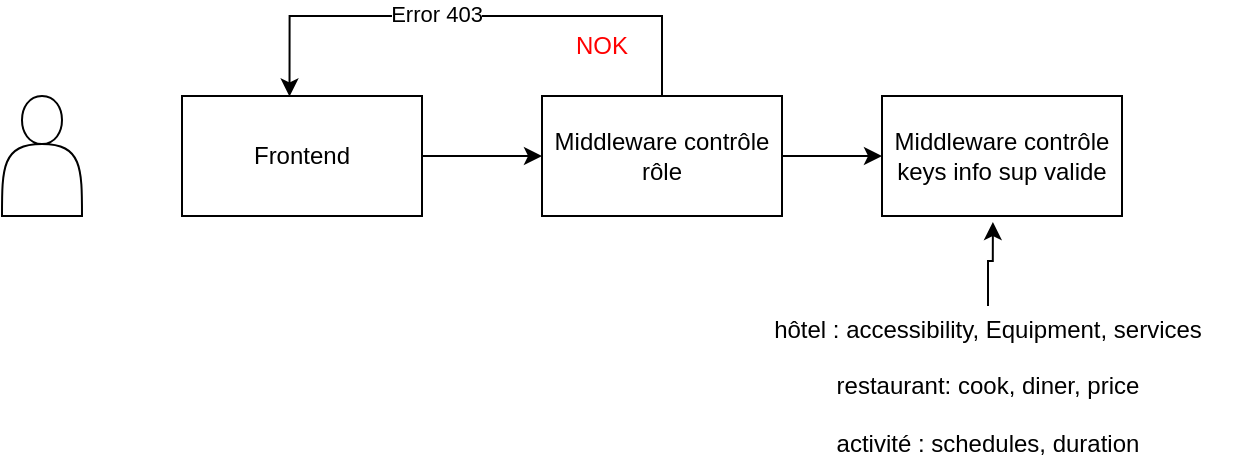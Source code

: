 <mxfile version="24.6.4" type="device">
  <diagram name="Page-1" id="YY3lo63RkC8oFY1JT1Ge">
    <mxGraphModel dx="1050" dy="621" grid="1" gridSize="10" guides="1" tooltips="1" connect="1" arrows="1" fold="1" page="1" pageScale="1" pageWidth="827" pageHeight="1169" math="0" shadow="0">
      <root>
        <mxCell id="0" />
        <mxCell id="1" parent="0" />
        <mxCell id="6yqakplnWn1b4gOPNGDF-5" style="edgeStyle=orthogonalEdgeStyle;rounded=0;orthogonalLoop=1;jettySize=auto;html=1;entryX=0;entryY=0.5;entryDx=0;entryDy=0;" parent="1" source="6yqakplnWn1b4gOPNGDF-1" target="6yqakplnWn1b4gOPNGDF-3" edge="1">
          <mxGeometry relative="1" as="geometry" />
        </mxCell>
        <mxCell id="6yqakplnWn1b4gOPNGDF-1" value="Frontend" style="rounded=0;whiteSpace=wrap;html=1;" parent="1" vertex="1">
          <mxGeometry x="120" y="400" width="120" height="60" as="geometry" />
        </mxCell>
        <mxCell id="6yqakplnWn1b4gOPNGDF-2" value="" style="shape=actor;whiteSpace=wrap;html=1;" parent="1" vertex="1">
          <mxGeometry x="30" y="400" width="40" height="60" as="geometry" />
        </mxCell>
        <mxCell id="6yqakplnWn1b4gOPNGDF-10" style="edgeStyle=orthogonalEdgeStyle;rounded=0;orthogonalLoop=1;jettySize=auto;html=1;" parent="1" source="6yqakplnWn1b4gOPNGDF-3" target="6yqakplnWn1b4gOPNGDF-9" edge="1">
          <mxGeometry relative="1" as="geometry" />
        </mxCell>
        <mxCell id="6yqakplnWn1b4gOPNGDF-3" value="Middleware contrôle rôle" style="rounded=0;whiteSpace=wrap;html=1;" parent="1" vertex="1">
          <mxGeometry x="300" y="400" width="120" height="60" as="geometry" />
        </mxCell>
        <mxCell id="6yqakplnWn1b4gOPNGDF-6" style="edgeStyle=orthogonalEdgeStyle;rounded=0;orthogonalLoop=1;jettySize=auto;html=1;entryX=0.448;entryY=0.004;entryDx=0;entryDy=0;entryPerimeter=0;" parent="1" source="6yqakplnWn1b4gOPNGDF-3" target="6yqakplnWn1b4gOPNGDF-1" edge="1">
          <mxGeometry relative="1" as="geometry">
            <Array as="points">
              <mxPoint x="360" y="360" />
              <mxPoint x="174" y="360" />
            </Array>
          </mxGeometry>
        </mxCell>
        <mxCell id="6yqakplnWn1b4gOPNGDF-8" value="Error 403" style="edgeLabel;html=1;align=center;verticalAlign=middle;resizable=0;points=[];" parent="6yqakplnWn1b4gOPNGDF-6" vertex="1" connectable="0">
          <mxGeometry x="0.15" y="-1" relative="1" as="geometry">
            <mxPoint as="offset" />
          </mxGeometry>
        </mxCell>
        <mxCell id="6yqakplnWn1b4gOPNGDF-7" value="NOK" style="text;html=1;align=center;verticalAlign=middle;whiteSpace=wrap;rounded=0;fontColor=#FF0000;" parent="1" vertex="1">
          <mxGeometry x="300" y="360" width="60" height="30" as="geometry" />
        </mxCell>
        <mxCell id="6yqakplnWn1b4gOPNGDF-9" value="Middleware contrôle keys info sup valide" style="rounded=0;whiteSpace=wrap;html=1;" parent="1" vertex="1">
          <mxGeometry x="470" y="400" width="120" height="60" as="geometry" />
        </mxCell>
        <mxCell id="6yqakplnWn1b4gOPNGDF-11" value="hôtel : accessibility, Equipment, services&lt;div&gt;&lt;br&gt;&lt;/div&gt;&lt;div&gt;restaurant: cook, diner, price&lt;/div&gt;&lt;div&gt;&lt;br&gt;&lt;/div&gt;&lt;div&gt;activité : schedules, duration&lt;/div&gt;" style="text;html=1;align=center;verticalAlign=middle;whiteSpace=wrap;rounded=0;" parent="1" vertex="1">
          <mxGeometry x="390" y="505" width="266" height="80" as="geometry" />
        </mxCell>
        <mxCell id="6yqakplnWn1b4gOPNGDF-12" style="edgeStyle=orthogonalEdgeStyle;rounded=0;orthogonalLoop=1;jettySize=auto;html=1;entryX=0.462;entryY=1.05;entryDx=0;entryDy=0;entryPerimeter=0;" parent="1" source="6yqakplnWn1b4gOPNGDF-11" target="6yqakplnWn1b4gOPNGDF-9" edge="1">
          <mxGeometry relative="1" as="geometry" />
        </mxCell>
      </root>
    </mxGraphModel>
  </diagram>
</mxfile>
